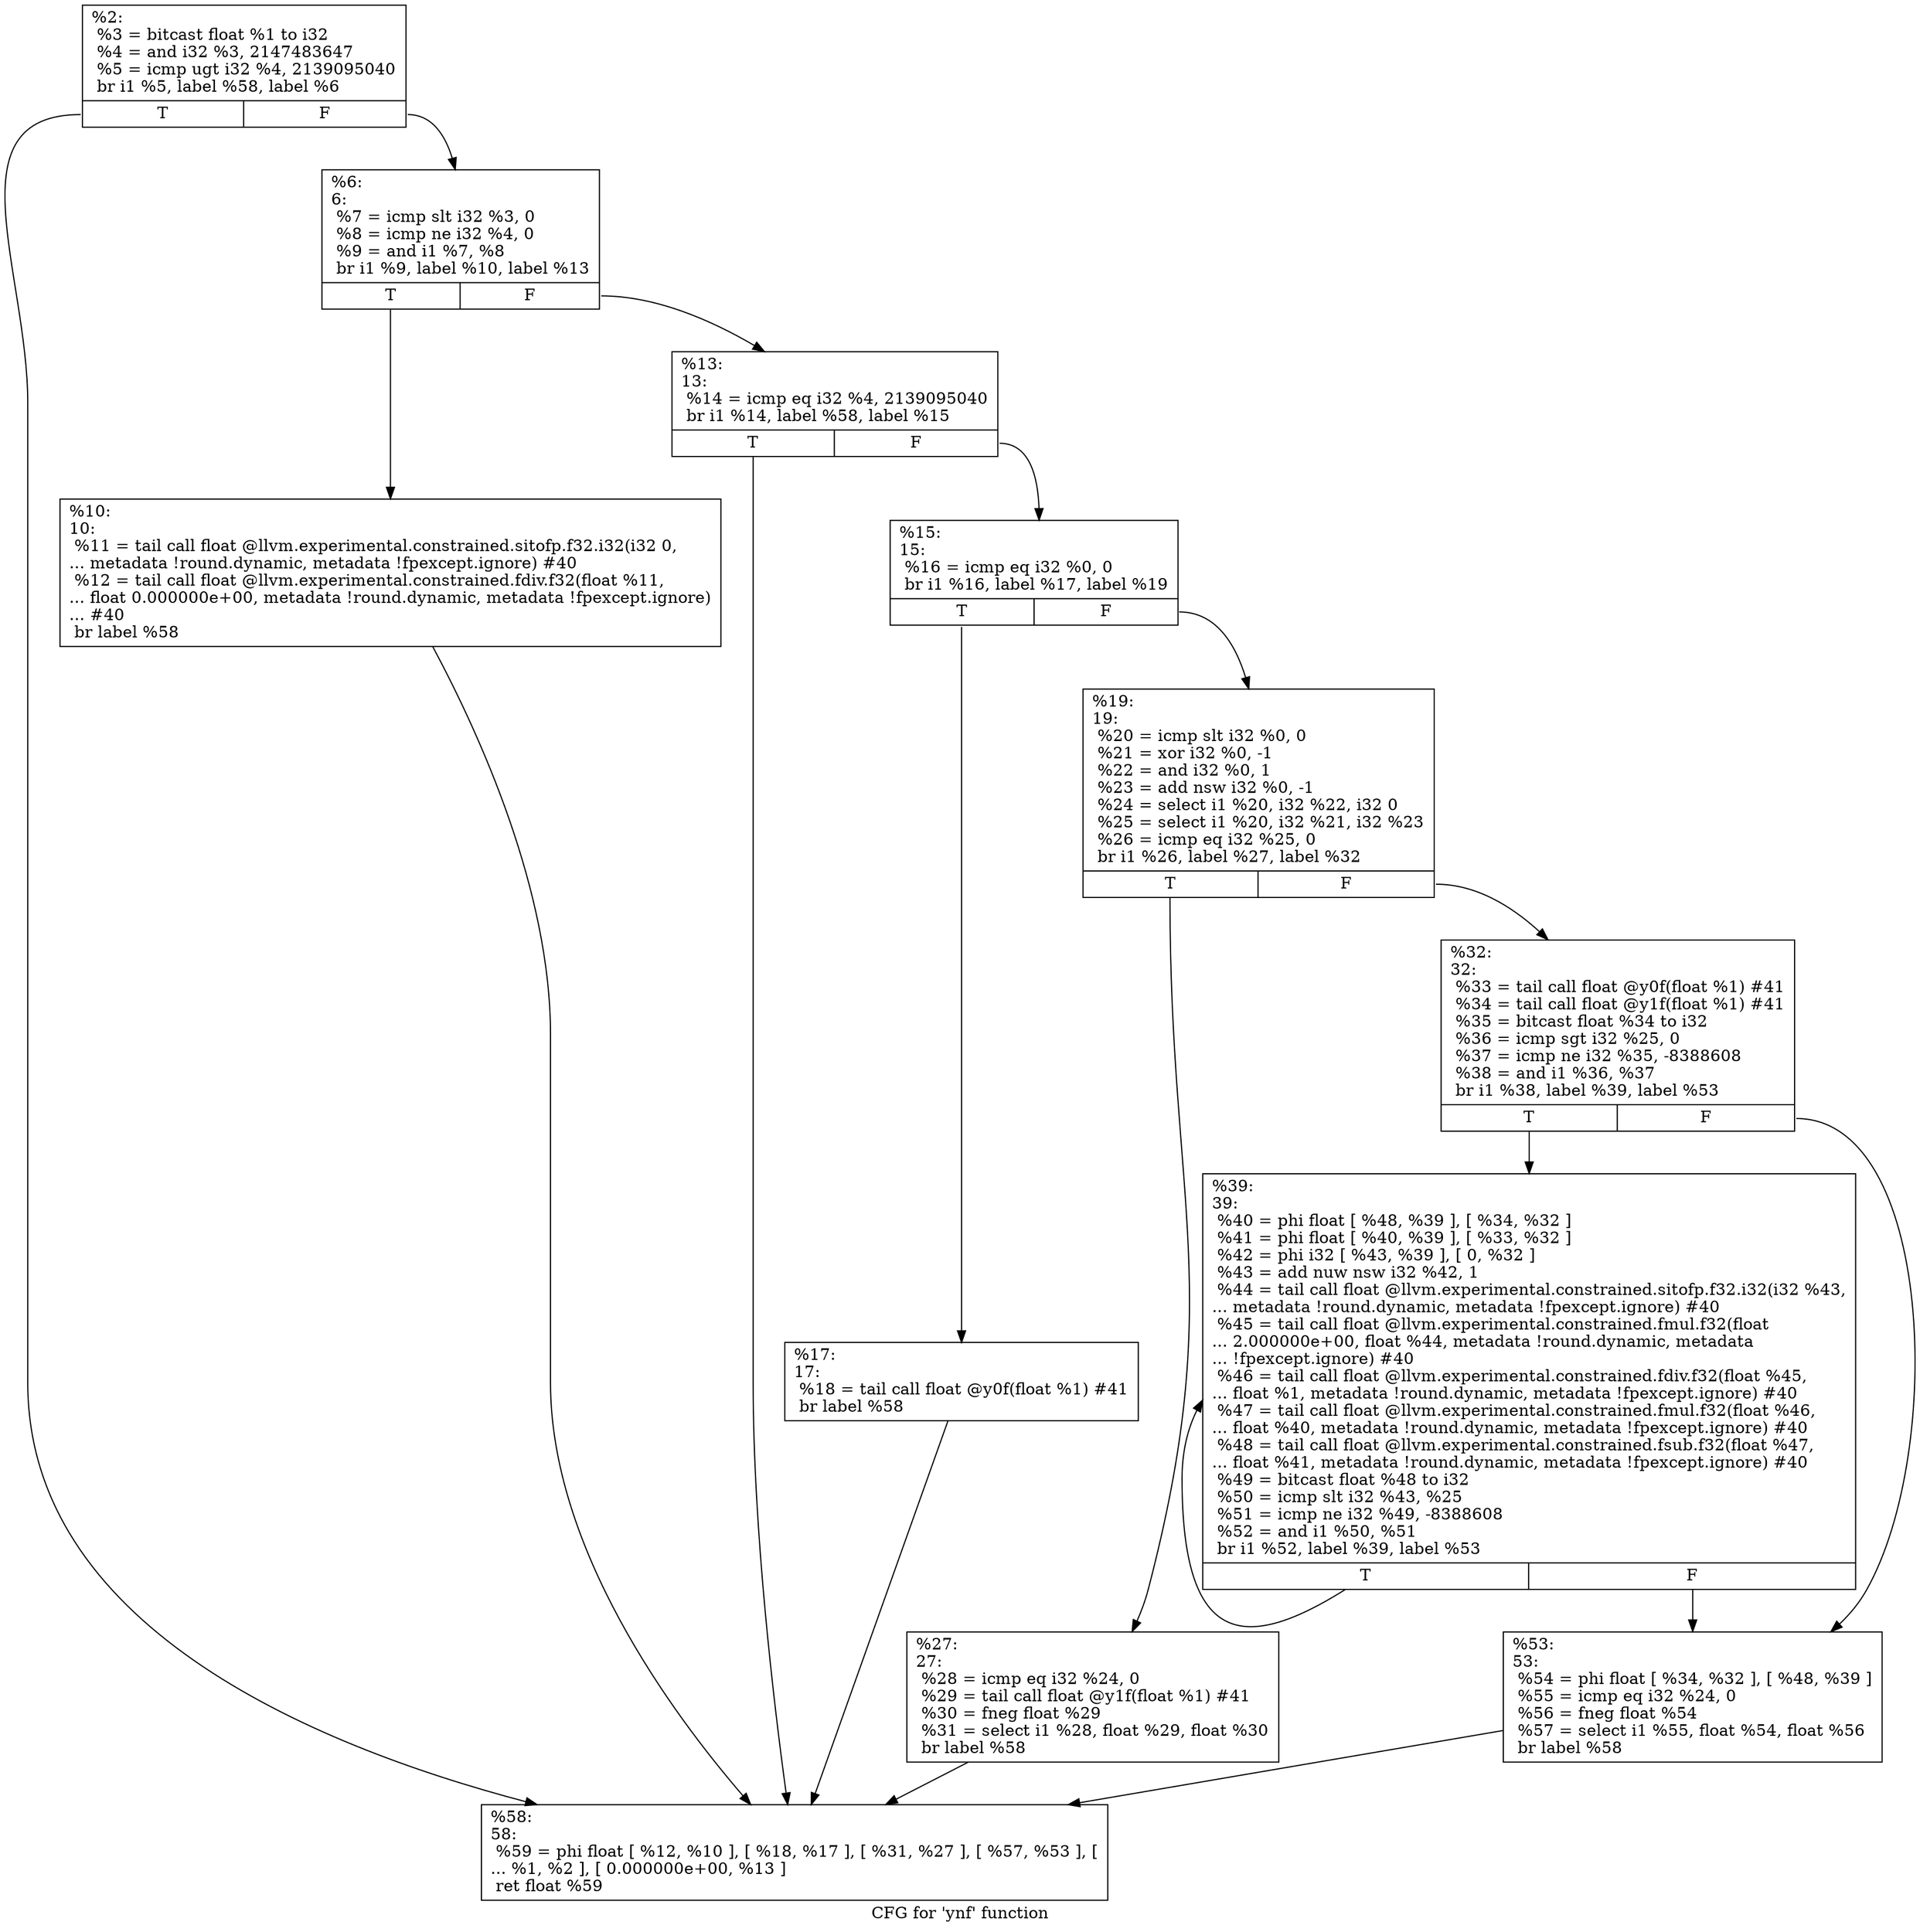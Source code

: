 digraph "CFG for 'ynf' function" {
	label="CFG for 'ynf' function";

	Node0x1ca2740 [shape=record,label="{%2:\l  %3 = bitcast float %1 to i32\l  %4 = and i32 %3, 2147483647\l  %5 = icmp ugt i32 %4, 2139095040\l  br i1 %5, label %58, label %6\l|{<s0>T|<s1>F}}"];
	Node0x1ca2740:s0 -> Node0x1ca2b10;
	Node0x1ca2740:s1 -> Node0x1ca27f0;
	Node0x1ca27f0 [shape=record,label="{%6:\l6:                                                \l  %7 = icmp slt i32 %3, 0\l  %8 = icmp ne i32 %4, 0\l  %9 = and i1 %7, %8\l  br i1 %9, label %10, label %13\l|{<s0>T|<s1>F}}"];
	Node0x1ca27f0:s0 -> Node0x1ca2840;
	Node0x1ca27f0:s1 -> Node0x1ca2890;
	Node0x1ca2840 [shape=record,label="{%10:\l10:                                               \l  %11 = tail call float @llvm.experimental.constrained.sitofp.f32.i32(i32 0,\l... metadata !round.dynamic, metadata !fpexcept.ignore) #40\l  %12 = tail call float @llvm.experimental.constrained.fdiv.f32(float %11,\l... float 0.000000e+00, metadata !round.dynamic, metadata !fpexcept.ignore)\l... #40\l  br label %58\l}"];
	Node0x1ca2840 -> Node0x1ca2b10;
	Node0x1ca2890 [shape=record,label="{%13:\l13:                                               \l  %14 = icmp eq i32 %4, 2139095040\l  br i1 %14, label %58, label %15\l|{<s0>T|<s1>F}}"];
	Node0x1ca2890:s0 -> Node0x1ca2b10;
	Node0x1ca2890:s1 -> Node0x1ca28e0;
	Node0x1ca28e0 [shape=record,label="{%15:\l15:                                               \l  %16 = icmp eq i32 %0, 0\l  br i1 %16, label %17, label %19\l|{<s0>T|<s1>F}}"];
	Node0x1ca28e0:s0 -> Node0x1ca2930;
	Node0x1ca28e0:s1 -> Node0x1ca2980;
	Node0x1ca2930 [shape=record,label="{%17:\l17:                                               \l  %18 = tail call float @y0f(float %1) #41\l  br label %58\l}"];
	Node0x1ca2930 -> Node0x1ca2b10;
	Node0x1ca2980 [shape=record,label="{%19:\l19:                                               \l  %20 = icmp slt i32 %0, 0\l  %21 = xor i32 %0, -1\l  %22 = and i32 %0, 1\l  %23 = add nsw i32 %0, -1\l  %24 = select i1 %20, i32 %22, i32 0\l  %25 = select i1 %20, i32 %21, i32 %23\l  %26 = icmp eq i32 %25, 0\l  br i1 %26, label %27, label %32\l|{<s0>T|<s1>F}}"];
	Node0x1ca2980:s0 -> Node0x1ca29d0;
	Node0x1ca2980:s1 -> Node0x1ca2a20;
	Node0x1ca29d0 [shape=record,label="{%27:\l27:                                               \l  %28 = icmp eq i32 %24, 0\l  %29 = tail call float @y1f(float %1) #41\l  %30 = fneg float %29\l  %31 = select i1 %28, float %29, float %30\l  br label %58\l}"];
	Node0x1ca29d0 -> Node0x1ca2b10;
	Node0x1ca2a20 [shape=record,label="{%32:\l32:                                               \l  %33 = tail call float @y0f(float %1) #41\l  %34 = tail call float @y1f(float %1) #41\l  %35 = bitcast float %34 to i32\l  %36 = icmp sgt i32 %25, 0\l  %37 = icmp ne i32 %35, -8388608\l  %38 = and i1 %36, %37\l  br i1 %38, label %39, label %53\l|{<s0>T|<s1>F}}"];
	Node0x1ca2a20:s0 -> Node0x1ca2a70;
	Node0x1ca2a20:s1 -> Node0x1ca2ac0;
	Node0x1ca2a70 [shape=record,label="{%39:\l39:                                               \l  %40 = phi float [ %48, %39 ], [ %34, %32 ]\l  %41 = phi float [ %40, %39 ], [ %33, %32 ]\l  %42 = phi i32 [ %43, %39 ], [ 0, %32 ]\l  %43 = add nuw nsw i32 %42, 1\l  %44 = tail call float @llvm.experimental.constrained.sitofp.f32.i32(i32 %43,\l... metadata !round.dynamic, metadata !fpexcept.ignore) #40\l  %45 = tail call float @llvm.experimental.constrained.fmul.f32(float\l... 2.000000e+00, float %44, metadata !round.dynamic, metadata\l... !fpexcept.ignore) #40\l  %46 = tail call float @llvm.experimental.constrained.fdiv.f32(float %45,\l... float %1, metadata !round.dynamic, metadata !fpexcept.ignore) #40\l  %47 = tail call float @llvm.experimental.constrained.fmul.f32(float %46,\l... float %40, metadata !round.dynamic, metadata !fpexcept.ignore) #40\l  %48 = tail call float @llvm.experimental.constrained.fsub.f32(float %47,\l... float %41, metadata !round.dynamic, metadata !fpexcept.ignore) #40\l  %49 = bitcast float %48 to i32\l  %50 = icmp slt i32 %43, %25\l  %51 = icmp ne i32 %49, -8388608\l  %52 = and i1 %50, %51\l  br i1 %52, label %39, label %53\l|{<s0>T|<s1>F}}"];
	Node0x1ca2a70:s0 -> Node0x1ca2a70;
	Node0x1ca2a70:s1 -> Node0x1ca2ac0;
	Node0x1ca2ac0 [shape=record,label="{%53:\l53:                                               \l  %54 = phi float [ %34, %32 ], [ %48, %39 ]\l  %55 = icmp eq i32 %24, 0\l  %56 = fneg float %54\l  %57 = select i1 %55, float %54, float %56\l  br label %58\l}"];
	Node0x1ca2ac0 -> Node0x1ca2b10;
	Node0x1ca2b10 [shape=record,label="{%58:\l58:                                               \l  %59 = phi float [ %12, %10 ], [ %18, %17 ], [ %31, %27 ], [ %57, %53 ], [\l... %1, %2 ], [ 0.000000e+00, %13 ]\l  ret float %59\l}"];
}
